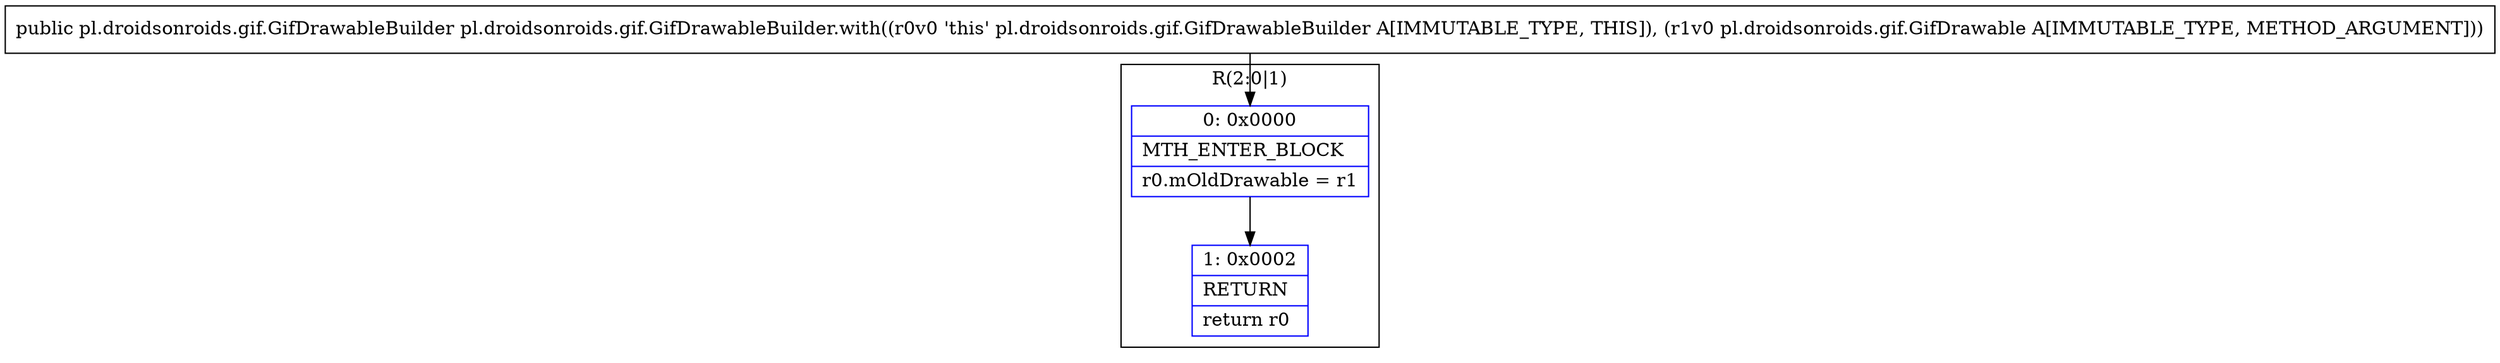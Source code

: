 digraph "CFG forpl.droidsonroids.gif.GifDrawableBuilder.with(Lpl\/droidsonroids\/gif\/GifDrawable;)Lpl\/droidsonroids\/gif\/GifDrawableBuilder;" {
subgraph cluster_Region_1611455732 {
label = "R(2:0|1)";
node [shape=record,color=blue];
Node_0 [shape=record,label="{0\:\ 0x0000|MTH_ENTER_BLOCK\l|r0.mOldDrawable = r1\l}"];
Node_1 [shape=record,label="{1\:\ 0x0002|RETURN\l|return r0\l}"];
}
MethodNode[shape=record,label="{public pl.droidsonroids.gif.GifDrawableBuilder pl.droidsonroids.gif.GifDrawableBuilder.with((r0v0 'this' pl.droidsonroids.gif.GifDrawableBuilder A[IMMUTABLE_TYPE, THIS]), (r1v0 pl.droidsonroids.gif.GifDrawable A[IMMUTABLE_TYPE, METHOD_ARGUMENT])) }"];
MethodNode -> Node_0;
Node_0 -> Node_1;
}

